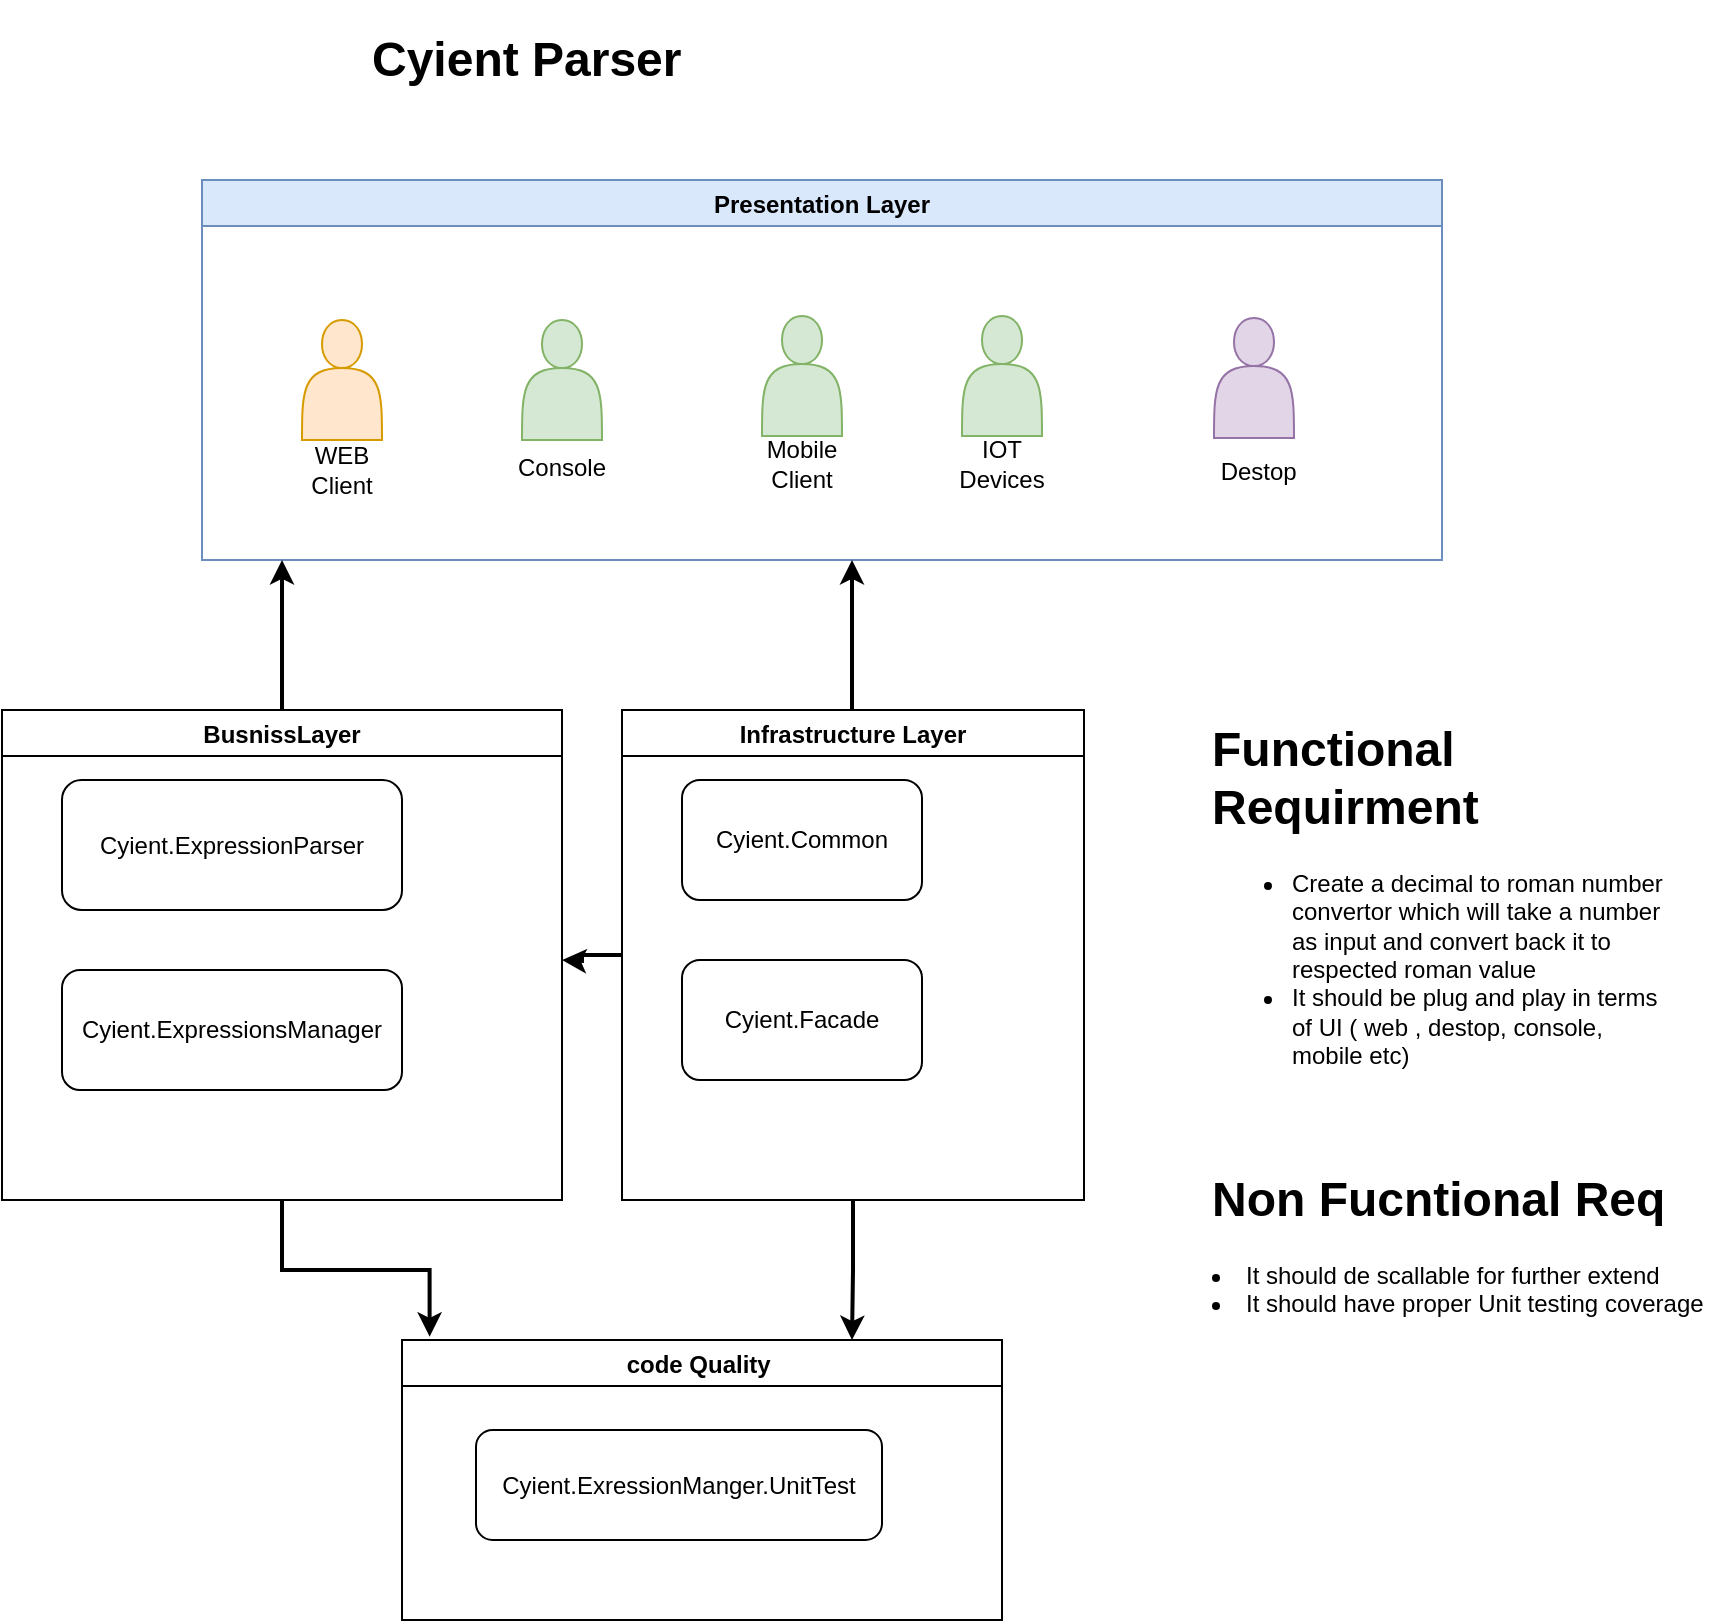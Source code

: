 <mxfile version="20.3.0" type="device"><diagram id="C5RBs43oDa-KdzZeNtuy" name="Page-1"><mxGraphModel dx="1422" dy="857" grid="1" gridSize="10" guides="1" tooltips="1" connect="1" arrows="1" fold="1" page="1" pageScale="1" pageWidth="827" pageHeight="1169" background="none" math="0" shadow="0"><root><mxCell id="WIyWlLk6GJQsqaUBKTNV-0"/><mxCell id="WIyWlLk6GJQsqaUBKTNV-1" parent="WIyWlLk6GJQsqaUBKTNV-0"/><mxCell id="2LMZqyGUiTIqTJgtXHie-0" value="&lt;h1&gt;Cyient Parser&lt;/h1&gt;" style="text;html=1;strokeColor=none;fillColor=none;spacing=5;spacingTop=-20;whiteSpace=wrap;overflow=hidden;rounded=0;" parent="WIyWlLk6GJQsqaUBKTNV-1" vertex="1"><mxGeometry x="390" y="110" width="390" height="60" as="geometry"/></mxCell><mxCell id="2LMZqyGUiTIqTJgtXHie-1" value="&lt;h1&gt;Functional Requirment&lt;/h1&gt;&lt;p&gt;&lt;/p&gt;&lt;ul&gt;&lt;li&gt;Create a decimal to roman number convertor which will take a number as input and convert back it to respected roman value&lt;/li&gt;&lt;li&gt;It should be plug and play in terms of UI ( web , destop, console, mobile etc)&lt;/li&gt;&lt;li&gt;&lt;br&gt;&lt;/li&gt;&lt;/ul&gt;&lt;p&gt;&lt;/p&gt;" style="text;html=1;strokeColor=none;fillColor=none;spacing=5;spacingTop=-20;whiteSpace=wrap;overflow=hidden;rounded=0;" parent="WIyWlLk6GJQsqaUBKTNV-1" vertex="1"><mxGeometry x="810" y="455" width="240" height="185" as="geometry"/></mxCell><mxCell id="2LMZqyGUiTIqTJgtXHie-2" value="Presentation Layer" style="swimlane;fillColor=#dae8fc;strokeColor=#6c8ebf;" parent="WIyWlLk6GJQsqaUBKTNV-1" vertex="1"><mxGeometry x="310" y="190" width="620" height="190" as="geometry"/></mxCell><mxCell id="2LMZqyGUiTIqTJgtXHie-8" value="" style="shape=actor;whiteSpace=wrap;html=1;fillColor=#ffe6cc;strokeColor=#d79b00;" parent="2LMZqyGUiTIqTJgtXHie-2" vertex="1"><mxGeometry x="50" y="70" width="40" height="60" as="geometry"/></mxCell><mxCell id="2LMZqyGUiTIqTJgtXHie-9" value="WEB Client" style="text;html=1;strokeColor=none;fillColor=none;align=center;verticalAlign=middle;whiteSpace=wrap;rounded=0;" parent="2LMZqyGUiTIqTJgtXHie-2" vertex="1"><mxGeometry x="40" y="130" width="60" height="30" as="geometry"/></mxCell><mxCell id="2LMZqyGUiTIqTJgtXHie-10" value="" style="shape=actor;whiteSpace=wrap;html=1;fillColor=#d5e8d4;strokeColor=#82b366;" parent="2LMZqyGUiTIqTJgtXHie-2" vertex="1"><mxGeometry x="280" y="68" width="40" height="60" as="geometry"/></mxCell><mxCell id="2LMZqyGUiTIqTJgtXHie-11" value="Mobile Client" style="text;html=1;strokeColor=none;fillColor=none;align=center;verticalAlign=middle;whiteSpace=wrap;rounded=0;" parent="2LMZqyGUiTIqTJgtXHie-2" vertex="1"><mxGeometry x="270" y="124" width="60" height="36" as="geometry"/></mxCell><mxCell id="2LMZqyGUiTIqTJgtXHie-13" value="Destop&amp;nbsp;" style="text;html=1;strokeColor=none;fillColor=none;align=center;verticalAlign=middle;whiteSpace=wrap;rounded=0;" parent="2LMZqyGUiTIqTJgtXHie-2" vertex="1"><mxGeometry x="500" y="131" width="60" height="29" as="geometry"/></mxCell><mxCell id="2LMZqyGUiTIqTJgtXHie-12" value="" style="shape=actor;whiteSpace=wrap;html=1;fillColor=#e1d5e7;strokeColor=#9673a6;" parent="2LMZqyGUiTIqTJgtXHie-2" vertex="1"><mxGeometry x="506" y="69" width="40" height="60" as="geometry"/></mxCell><mxCell id="9h-6o08fokzIbX98sSlt-3" value="" style="shape=actor;whiteSpace=wrap;html=1;fillColor=#d5e8d4;strokeColor=#82b366;" parent="2LMZqyGUiTIqTJgtXHie-2" vertex="1"><mxGeometry x="160" y="70" width="40" height="60" as="geometry"/></mxCell><mxCell id="9h-6o08fokzIbX98sSlt-4" value="Console&lt;br&gt;" style="text;html=1;strokeColor=none;fillColor=none;align=center;verticalAlign=middle;whiteSpace=wrap;rounded=0;" parent="2LMZqyGUiTIqTJgtXHie-2" vertex="1"><mxGeometry x="150" y="126" width="60" height="36" as="geometry"/></mxCell><mxCell id="9h-6o08fokzIbX98sSlt-6" value="" style="shape=actor;whiteSpace=wrap;html=1;fillColor=#d5e8d4;strokeColor=#82b366;" parent="2LMZqyGUiTIqTJgtXHie-2" vertex="1"><mxGeometry x="380" y="68" width="40" height="60" as="geometry"/></mxCell><mxCell id="9h-6o08fokzIbX98sSlt-7" value="IOT Devices" style="text;html=1;strokeColor=none;fillColor=none;align=center;verticalAlign=middle;whiteSpace=wrap;rounded=0;" parent="2LMZqyGUiTIqTJgtXHie-2" vertex="1"><mxGeometry x="370" y="124" width="60" height="36" as="geometry"/></mxCell><mxCell id="9h-6o08fokzIbX98sSlt-14" style="edgeStyle=orthogonalEdgeStyle;orthogonalLoop=1;jettySize=auto;html=1;strokeWidth=2;rounded=0;" parent="WIyWlLk6GJQsqaUBKTNV-1" source="2LMZqyGUiTIqTJgtXHie-14" edge="1"><mxGeometry relative="1" as="geometry"><mxPoint x="350" y="380" as="targetPoint"/></mxGeometry></mxCell><mxCell id="9h-6o08fokzIbX98sSlt-22" style="edgeStyle=orthogonalEdgeStyle;rounded=0;orthogonalLoop=1;jettySize=auto;html=1;entryX=0.046;entryY=-0.012;entryDx=0;entryDy=0;entryPerimeter=0;strokeWidth=2;" parent="WIyWlLk6GJQsqaUBKTNV-1" source="2LMZqyGUiTIqTJgtXHie-14" target="9h-6o08fokzIbX98sSlt-2" edge="1"><mxGeometry relative="1" as="geometry"/></mxCell><mxCell id="2LMZqyGUiTIqTJgtXHie-14" value="BusnissLayer" style="swimlane;" parent="WIyWlLk6GJQsqaUBKTNV-1" vertex="1"><mxGeometry x="210" y="455" width="280" height="245" as="geometry"/></mxCell><mxCell id="9h-6o08fokzIbX98sSlt-8" value="Cyient.ExpressionParser" style="rounded=1;whiteSpace=wrap;html=1;" parent="2LMZqyGUiTIqTJgtXHie-14" vertex="1"><mxGeometry x="30" y="35" width="170" height="65" as="geometry"/></mxCell><mxCell id="9h-6o08fokzIbX98sSlt-9" value="Cyient.ExpressionsManager" style="rounded=1;whiteSpace=wrap;html=1;" parent="2LMZqyGUiTIqTJgtXHie-14" vertex="1"><mxGeometry x="30" y="130" width="170" height="60" as="geometry"/></mxCell><mxCell id="9h-6o08fokzIbX98sSlt-15" style="edgeStyle=orthogonalEdgeStyle;rounded=0;orthogonalLoop=1;jettySize=auto;html=1;strokeWidth=2;" parent="WIyWlLk6GJQsqaUBKTNV-1" source="9h-6o08fokzIbX98sSlt-1" edge="1"><mxGeometry relative="1" as="geometry"><mxPoint x="635" y="380" as="targetPoint"/></mxGeometry></mxCell><mxCell id="9h-6o08fokzIbX98sSlt-18" value="" style="edgeStyle=orthogonalEdgeStyle;rounded=0;orthogonalLoop=1;jettySize=auto;html=1;strokeWidth=2;" parent="WIyWlLk6GJQsqaUBKTNV-1" source="9h-6o08fokzIbX98sSlt-1" edge="1"><mxGeometry relative="1" as="geometry"><mxPoint x="490" y="580" as="targetPoint"/></mxGeometry></mxCell><mxCell id="9h-6o08fokzIbX98sSlt-23" style="edgeStyle=orthogonalEdgeStyle;rounded=0;orthogonalLoop=1;jettySize=auto;html=1;entryX=0.75;entryY=0;entryDx=0;entryDy=0;strokeWidth=2;" parent="WIyWlLk6GJQsqaUBKTNV-1" source="9h-6o08fokzIbX98sSlt-1" target="9h-6o08fokzIbX98sSlt-2" edge="1"><mxGeometry relative="1" as="geometry"/></mxCell><mxCell id="9h-6o08fokzIbX98sSlt-1" value="Infrastructure Layer" style="swimlane;startSize=23;" parent="WIyWlLk6GJQsqaUBKTNV-1" vertex="1"><mxGeometry x="520" y="455" width="231" height="245" as="geometry"/></mxCell><UserObject label="Cyient.Common" link="Cyient.Common" id="9h-6o08fokzIbX98sSlt-10"><mxCell style="rounded=1;whiteSpace=wrap;html=1;" parent="9h-6o08fokzIbX98sSlt-1" vertex="1"><mxGeometry x="30" y="35" width="120" height="60" as="geometry"/></mxCell></UserObject><UserObject label="Cyient.Facade" link="Cyient.Common" id="9h-6o08fokzIbX98sSlt-11"><mxCell style="rounded=1;whiteSpace=wrap;html=1;" parent="9h-6o08fokzIbX98sSlt-1" vertex="1"><mxGeometry x="30" y="125" width="120" height="60" as="geometry"/></mxCell></UserObject><mxCell id="9h-6o08fokzIbX98sSlt-2" value="code Quality " style="swimlane;" parent="WIyWlLk6GJQsqaUBKTNV-1" vertex="1"><mxGeometry x="410" y="770" width="300" height="140" as="geometry"/></mxCell><UserObject label="Cyient.ExressionManger.UnitTest" link="Cyient.Common" id="9h-6o08fokzIbX98sSlt-16"><mxCell style="rounded=1;whiteSpace=wrap;html=1;" parent="9h-6o08fokzIbX98sSlt-2" vertex="1"><mxGeometry x="37" y="45" width="203" height="55" as="geometry"/></mxCell></UserObject><mxCell id="9h-6o08fokzIbX98sSlt-24" value="&lt;h1&gt;Non Fucntional Req&lt;/h1&gt;&lt;li&gt;It should de scallable for further extend&lt;/li&gt;&lt;li&gt;It should have proper Unit testing coverage&lt;/li&gt;" style="text;html=1;strokeColor=none;fillColor=none;spacing=5;spacingTop=-20;whiteSpace=wrap;overflow=hidden;rounded=0;" parent="WIyWlLk6GJQsqaUBKTNV-1" vertex="1"><mxGeometry x="810" y="680" width="260" height="100" as="geometry"/></mxCell></root></mxGraphModel></diagram></mxfile>